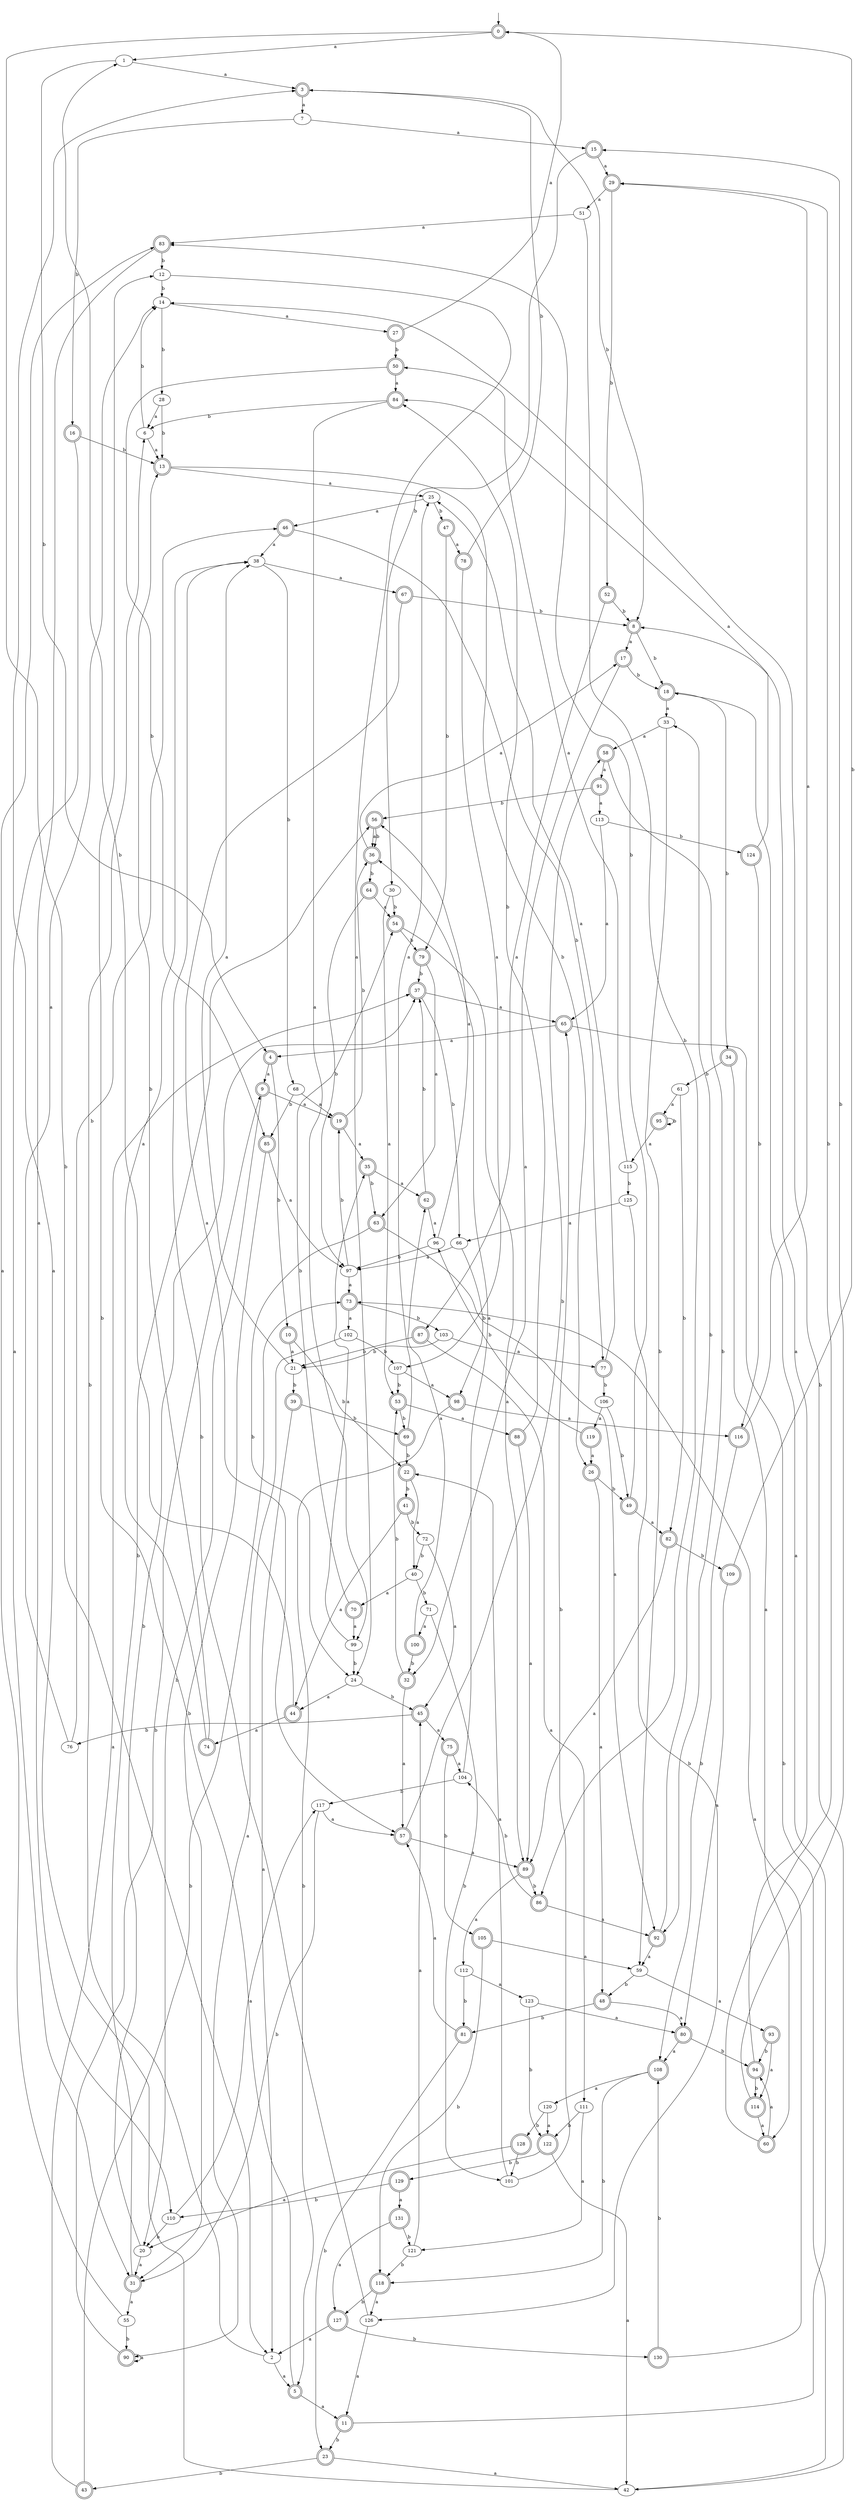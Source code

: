 digraph RandomDFA {
  __start0 [label="", shape=none];
  __start0 -> 0 [label=""];
  0 [shape=circle] [shape=doublecircle]
  0 -> 1 [label="a"]
  0 -> 2 [label="b"]
  1
  1 -> 3 [label="a"]
  1 -> 4 [label="b"]
  2
  2 -> 5 [label="a"]
  2 -> 6 [label="b"]
  3 [shape=doublecircle]
  3 -> 7 [label="a"]
  3 -> 8 [label="b"]
  4 [shape=doublecircle]
  4 -> 9 [label="a"]
  4 -> 10 [label="b"]
  5 [shape=doublecircle]
  5 -> 11 [label="a"]
  5 -> 12 [label="b"]
  6
  6 -> 13 [label="a"]
  6 -> 14 [label="b"]
  7
  7 -> 15 [label="a"]
  7 -> 16 [label="b"]
  8 [shape=doublecircle]
  8 -> 17 [label="a"]
  8 -> 18 [label="b"]
  9 [shape=doublecircle]
  9 -> 19 [label="a"]
  9 -> 20 [label="b"]
  10 [shape=doublecircle]
  10 -> 21 [label="a"]
  10 -> 22 [label="b"]
  11 [shape=doublecircle]
  11 -> 18 [label="a"]
  11 -> 23 [label="b"]
  12
  12 -> 24 [label="a"]
  12 -> 14 [label="b"]
  13 [shape=doublecircle]
  13 -> 25 [label="a"]
  13 -> 26 [label="b"]
  14
  14 -> 27 [label="a"]
  14 -> 28 [label="b"]
  15 [shape=doublecircle]
  15 -> 29 [label="a"]
  15 -> 30 [label="b"]
  16 [shape=doublecircle]
  16 -> 31 [label="a"]
  16 -> 13 [label="b"]
  17 [shape=doublecircle]
  17 -> 32 [label="a"]
  17 -> 18 [label="b"]
  18 [shape=doublecircle]
  18 -> 33 [label="a"]
  18 -> 34 [label="b"]
  19 [shape=doublecircle]
  19 -> 35 [label="a"]
  19 -> 36 [label="b"]
  20
  20 -> 31 [label="a"]
  20 -> 37 [label="b"]
  21
  21 -> 38 [label="a"]
  21 -> 39 [label="b"]
  22 [shape=doublecircle]
  22 -> 40 [label="a"]
  22 -> 41 [label="b"]
  23 [shape=doublecircle]
  23 -> 42 [label="a"]
  23 -> 43 [label="b"]
  24
  24 -> 44 [label="a"]
  24 -> 45 [label="b"]
  25
  25 -> 46 [label="a"]
  25 -> 47 [label="b"]
  26 [shape=doublecircle]
  26 -> 48 [label="a"]
  26 -> 49 [label="b"]
  27 [shape=doublecircle]
  27 -> 0 [label="a"]
  27 -> 50 [label="b"]
  28
  28 -> 6 [label="a"]
  28 -> 13 [label="b"]
  29 [shape=doublecircle]
  29 -> 51 [label="a"]
  29 -> 52 [label="b"]
  30
  30 -> 53 [label="a"]
  30 -> 54 [label="b"]
  31 [shape=doublecircle]
  31 -> 55 [label="a"]
  31 -> 56 [label="b"]
  32 [shape=doublecircle]
  32 -> 57 [label="a"]
  32 -> 53 [label="b"]
  33
  33 -> 58 [label="a"]
  33 -> 59 [label="b"]
  34 [shape=doublecircle]
  34 -> 60 [label="a"]
  34 -> 61 [label="b"]
  35 [shape=doublecircle]
  35 -> 62 [label="a"]
  35 -> 63 [label="b"]
  36 [shape=doublecircle]
  36 -> 17 [label="a"]
  36 -> 64 [label="b"]
  37 [shape=doublecircle]
  37 -> 65 [label="a"]
  37 -> 66 [label="b"]
  38
  38 -> 67 [label="a"]
  38 -> 68 [label="b"]
  39 [shape=doublecircle]
  39 -> 2 [label="a"]
  39 -> 69 [label="b"]
  40
  40 -> 70 [label="a"]
  40 -> 71 [label="b"]
  41 [shape=doublecircle]
  41 -> 44 [label="a"]
  41 -> 72 [label="b"]
  42
  42 -> 3 [label="a"]
  42 -> 14 [label="b"]
  43 [shape=doublecircle]
  43 -> 37 [label="a"]
  43 -> 73 [label="b"]
  44 [shape=doublecircle]
  44 -> 74 [label="a"]
  44 -> 1 [label="b"]
  45 [shape=doublecircle]
  45 -> 75 [label="a"]
  45 -> 76 [label="b"]
  46 [shape=doublecircle]
  46 -> 38 [label="a"]
  46 -> 77 [label="b"]
  47 [shape=doublecircle]
  47 -> 78 [label="a"]
  47 -> 79 [label="b"]
  48 [shape=doublecircle]
  48 -> 80 [label="a"]
  48 -> 81 [label="b"]
  49 [shape=doublecircle]
  49 -> 82 [label="a"]
  49 -> 83 [label="b"]
  50 [shape=doublecircle]
  50 -> 84 [label="a"]
  50 -> 85 [label="b"]
  51
  51 -> 83 [label="a"]
  51 -> 86 [label="b"]
  52 [shape=doublecircle]
  52 -> 87 [label="a"]
  52 -> 8 [label="b"]
  53 [shape=doublecircle]
  53 -> 88 [label="a"]
  53 -> 69 [label="b"]
  54 [shape=doublecircle]
  54 -> 89 [label="a"]
  54 -> 79 [label="b"]
  55
  55 -> 83 [label="a"]
  55 -> 90 [label="b"]
  56 [shape=doublecircle]
  56 -> 36 [label="a"]
  56 -> 36 [label="b"]
  57 [shape=doublecircle]
  57 -> 89 [label="a"]
  57 -> 58 [label="b"]
  58 [shape=doublecircle]
  58 -> 91 [label="a"]
  58 -> 92 [label="b"]
  59
  59 -> 93 [label="a"]
  59 -> 48 [label="b"]
  60 [shape=doublecircle]
  60 -> 94 [label="a"]
  60 -> 29 [label="b"]
  61
  61 -> 95 [label="a"]
  61 -> 82 [label="b"]
  62 [shape=doublecircle]
  62 -> 96 [label="a"]
  62 -> 37 [label="b"]
  63 [shape=doublecircle]
  63 -> 92 [label="a"]
  63 -> 24 [label="b"]
  64 [shape=doublecircle]
  64 -> 54 [label="a"]
  64 -> 97 [label="b"]
  65 [shape=doublecircle]
  65 -> 4 [label="a"]
  65 -> 42 [label="b"]
  66
  66 -> 97 [label="a"]
  66 -> 98 [label="b"]
  67 [shape=doublecircle]
  67 -> 57 [label="a"]
  67 -> 8 [label="b"]
  68
  68 -> 19 [label="a"]
  68 -> 85 [label="b"]
  69 [shape=doublecircle]
  69 -> 25 [label="a"]
  69 -> 22 [label="b"]
  70 [shape=doublecircle]
  70 -> 99 [label="a"]
  70 -> 54 [label="b"]
  71
  71 -> 100 [label="a"]
  71 -> 101 [label="b"]
  72
  72 -> 45 [label="a"]
  72 -> 40 [label="b"]
  73 [shape=doublecircle]
  73 -> 102 [label="a"]
  73 -> 103 [label="b"]
  74 [shape=doublecircle]
  74 -> 38 [label="a"]
  74 -> 13 [label="b"]
  75 [shape=doublecircle]
  75 -> 104 [label="a"]
  75 -> 105 [label="b"]
  76
  76 -> 14 [label="a"]
  76 -> 46 [label="b"]
  77 [shape=doublecircle]
  77 -> 25 [label="a"]
  77 -> 106 [label="b"]
  78 [shape=doublecircle]
  78 -> 107 [label="a"]
  78 -> 3 [label="b"]
  79 [shape=doublecircle]
  79 -> 63 [label="a"]
  79 -> 37 [label="b"]
  80 [shape=doublecircle]
  80 -> 108 [label="a"]
  80 -> 94 [label="b"]
  81 [shape=doublecircle]
  81 -> 57 [label="a"]
  81 -> 23 [label="b"]
  82 [shape=doublecircle]
  82 -> 89 [label="a"]
  82 -> 109 [label="b"]
  83 [shape=doublecircle]
  83 -> 110 [label="a"]
  83 -> 12 [label="b"]
  84 [shape=doublecircle]
  84 -> 99 [label="a"]
  84 -> 6 [label="b"]
  85 [shape=doublecircle]
  85 -> 97 [label="a"]
  85 -> 31 [label="b"]
  86 [shape=doublecircle]
  86 -> 92 [label="a"]
  86 -> 104 [label="b"]
  87 [shape=doublecircle]
  87 -> 111 [label="a"]
  87 -> 21 [label="b"]
  88 [shape=doublecircle]
  88 -> 89 [label="a"]
  88 -> 84 [label="b"]
  89 [shape=doublecircle]
  89 -> 112 [label="a"]
  89 -> 86 [label="b"]
  90 [shape=doublecircle]
  90 -> 90 [label="a"]
  90 -> 9 [label="b"]
  91 [shape=doublecircle]
  91 -> 113 [label="a"]
  91 -> 56 [label="b"]
  92 [shape=doublecircle]
  92 -> 59 [label="a"]
  92 -> 33 [label="b"]
  93 [shape=doublecircle]
  93 -> 114 [label="a"]
  93 -> 94 [label="b"]
  94 [shape=doublecircle]
  94 -> 8 [label="a"]
  94 -> 114 [label="b"]
  95 [shape=doublecircle]
  95 -> 115 [label="a"]
  95 -> 95 [label="b"]
  96
  96 -> 56 [label="a"]
  96 -> 97 [label="b"]
  97
  97 -> 73 [label="a"]
  97 -> 19 [label="b"]
  98 [shape=doublecircle]
  98 -> 116 [label="a"]
  98 -> 5 [label="b"]
  99
  99 -> 35 [label="a"]
  99 -> 24 [label="b"]
  100 [shape=doublecircle]
  100 -> 62 [label="a"]
  100 -> 32 [label="b"]
  101
  101 -> 22 [label="a"]
  101 -> 65 [label="b"]
  102
  102 -> 90 [label="a"]
  102 -> 107 [label="b"]
  103
  103 -> 77 [label="a"]
  103 -> 21 [label="b"]
  104
  104 -> 36 [label="a"]
  104 -> 117 [label="b"]
  105 [shape=doublecircle]
  105 -> 59 [label="a"]
  105 -> 118 [label="b"]
  106
  106 -> 119 [label="a"]
  106 -> 49 [label="b"]
  107
  107 -> 98 [label="a"]
  107 -> 53 [label="b"]
  108 [shape=doublecircle]
  108 -> 120 [label="a"]
  108 -> 118 [label="b"]
  109 [shape=doublecircle]
  109 -> 80 [label="a"]
  109 -> 0 [label="b"]
  110
  110 -> 117 [label="a"]
  110 -> 20 [label="b"]
  111
  111 -> 121 [label="a"]
  111 -> 122 [label="b"]
  112
  112 -> 123 [label="a"]
  112 -> 81 [label="b"]
  113
  113 -> 65 [label="a"]
  113 -> 124 [label="b"]
  114 [shape=doublecircle]
  114 -> 60 [label="a"]
  114 -> 15 [label="b"]
  115
  115 -> 50 [label="a"]
  115 -> 125 [label="b"]
  116 [shape=doublecircle]
  116 -> 29 [label="a"]
  116 -> 108 [label="b"]
  117
  117 -> 57 [label="a"]
  117 -> 31 [label="b"]
  118 [shape=doublecircle]
  118 -> 126 [label="a"]
  118 -> 127 [label="b"]
  119 [shape=doublecircle]
  119 -> 26 [label="a"]
  119 -> 96 [label="b"]
  120
  120 -> 122 [label="a"]
  120 -> 128 [label="b"]
  121
  121 -> 45 [label="a"]
  121 -> 118 [label="b"]
  122 [shape=doublecircle]
  122 -> 42 [label="a"]
  122 -> 129 [label="b"]
  123
  123 -> 80 [label="a"]
  123 -> 122 [label="b"]
  124 [shape=doublecircle]
  124 -> 84 [label="a"]
  124 -> 116 [label="b"]
  125
  125 -> 66 [label="a"]
  125 -> 126 [label="b"]
  126
  126 -> 11 [label="a"]
  126 -> 38 [label="b"]
  127 [shape=doublecircle]
  127 -> 2 [label="a"]
  127 -> 130 [label="b"]
  128 [shape=doublecircle]
  128 -> 20 [label="a"]
  128 -> 101 [label="b"]
  129 [shape=doublecircle]
  129 -> 131 [label="a"]
  129 -> 110 [label="b"]
  130 [shape=doublecircle]
  130 -> 73 [label="a"]
  130 -> 108 [label="b"]
  131 [shape=doublecircle]
  131 -> 127 [label="a"]
  131 -> 121 [label="b"]
}
